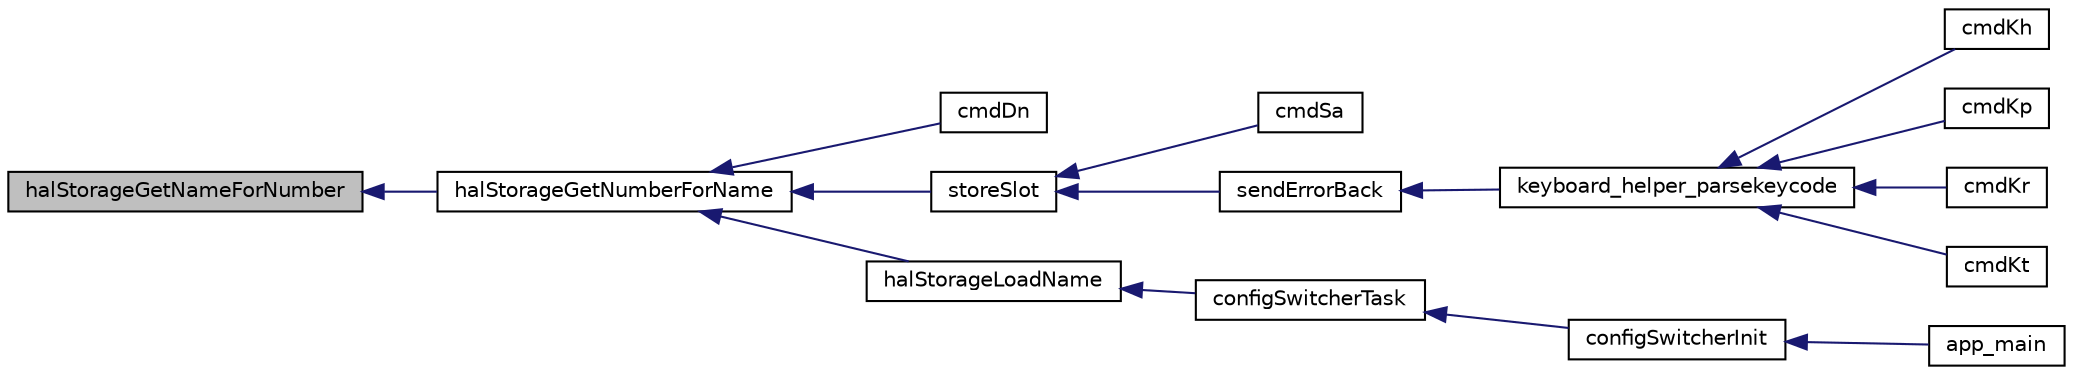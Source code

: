 digraph "halStorageGetNameForNumber"
{
  edge [fontname="Helvetica",fontsize="10",labelfontname="Helvetica",labelfontsize="10"];
  node [fontname="Helvetica",fontsize="10",shape=record];
  rankdir="LR";
  Node131 [label="halStorageGetNameForNumber",height=0.2,width=0.4,color="black", fillcolor="grey75", style="filled", fontcolor="black"];
  Node131 -> Node132 [dir="back",color="midnightblue",fontsize="10",style="solid",fontname="Helvetica"];
  Node132 [label="halStorageGetNumberForName",height=0.2,width=0.4,color="black", fillcolor="white", style="filled",URL="$hal__storage_8h.html#aae19bcf97360ccd7af4ddf906ff85141",tooltip="Get the number of a slotname. "];
  Node132 -> Node133 [dir="back",color="midnightblue",fontsize="10",style="solid",fontname="Helvetica"];
  Node133 [label="cmdDn",height=0.2,width=0.4,color="black", fillcolor="white", style="filled",URL="$task__commands_8c.html#ac030838bfc9da5b3dc3b3357b0606485"];
  Node132 -> Node134 [dir="back",color="midnightblue",fontsize="10",style="solid",fontname="Helvetica"];
  Node134 [label="storeSlot",height=0.2,width=0.4,color="black", fillcolor="white", style="filled",URL="$task__commands_8c.html#a78b669ea961463eb05d2016e0b41ff86",tooltip="Save current config to flash. "];
  Node134 -> Node135 [dir="back",color="midnightblue",fontsize="10",style="solid",fontname="Helvetica"];
  Node135 [label="cmdSa",height=0.2,width=0.4,color="black", fillcolor="white", style="filled",URL="$task__commands_8c.html#ab06b29638d917a9356bda072e158449e"];
  Node134 -> Node136 [dir="back",color="midnightblue",fontsize="10",style="solid",fontname="Helvetica"];
  Node136 [label="sendErrorBack",height=0.2,width=0.4,color="black", fillcolor="white", style="filled",URL="$task__commands_8c.html#acea81ba8a182ae78feb2db6418fc1806"];
  Node136 -> Node137 [dir="back",color="midnightblue",fontsize="10",style="solid",fontname="Helvetica"];
  Node137 [label="keyboard_helper_parsekeycode",height=0.2,width=0.4,color="black", fillcolor="white", style="filled",URL="$task__commands_8c.html#a48f6d7719b9f1d99a9ead7c2aa623e22"];
  Node137 -> Node138 [dir="back",color="midnightblue",fontsize="10",style="solid",fontname="Helvetica"];
  Node138 [label="cmdKh",height=0.2,width=0.4,color="black", fillcolor="white", style="filled",URL="$task__commands_8c.html#aec535c106610969fcf7b9589f08c4d6e"];
  Node137 -> Node139 [dir="back",color="midnightblue",fontsize="10",style="solid",fontname="Helvetica"];
  Node139 [label="cmdKp",height=0.2,width=0.4,color="black", fillcolor="white", style="filled",URL="$task__commands_8c.html#a43e8a43643ac7048c95d0c6922dcdcd9"];
  Node137 -> Node140 [dir="back",color="midnightblue",fontsize="10",style="solid",fontname="Helvetica"];
  Node140 [label="cmdKr",height=0.2,width=0.4,color="black", fillcolor="white", style="filled",URL="$task__commands_8c.html#a8762283490f363d0f98506fa908a228c"];
  Node137 -> Node141 [dir="back",color="midnightblue",fontsize="10",style="solid",fontname="Helvetica"];
  Node141 [label="cmdKt",height=0.2,width=0.4,color="black", fillcolor="white", style="filled",URL="$task__commands_8c.html#ab90e3fb0ef55d084b15aae27f76ab0d9"];
  Node132 -> Node142 [dir="back",color="midnightblue",fontsize="10",style="solid",fontname="Helvetica"];
  Node142 [label="halStorageLoadName",height=0.2,width=0.4,color="black", fillcolor="white", style="filled",URL="$hal__storage_8h.html#a57cdf5734cdbad3dbb5f18f71dd27501",tooltip="Load a slot by a slot name. "];
  Node142 -> Node143 [dir="back",color="midnightblue",fontsize="10",style="solid",fontname="Helvetica"];
  Node143 [label="configSwitcherTask",height=0.2,width=0.4,color="black", fillcolor="white", style="filled",URL="$config__switcher_8c.html#af5af5079d1982d42e165039e6de7e40a",tooltip="TASK - Config switcher task, internal config reloading. "];
  Node143 -> Node144 [dir="back",color="midnightblue",fontsize="10",style="solid",fontname="Helvetica"];
  Node144 [label="configSwitcherInit",height=0.2,width=0.4,color="black", fillcolor="white", style="filled",URL="$config__switcher_8h.html#aafed047c8d04b814a85239e031cbad7b",tooltip="Initializing the config switching functionality. "];
  Node144 -> Node145 [dir="back",color="midnightblue",fontsize="10",style="solid",fontname="Helvetica"];
  Node145 [label="app_main",height=0.2,width=0.4,color="black", fillcolor="white", style="filled",URL="$flipmouse__fabi__esp32__kbdmouse__main_8c.html#abce06be17fc37d675118a678a8100a36",tooltip="Main task, created by esp-idf. "];
}
